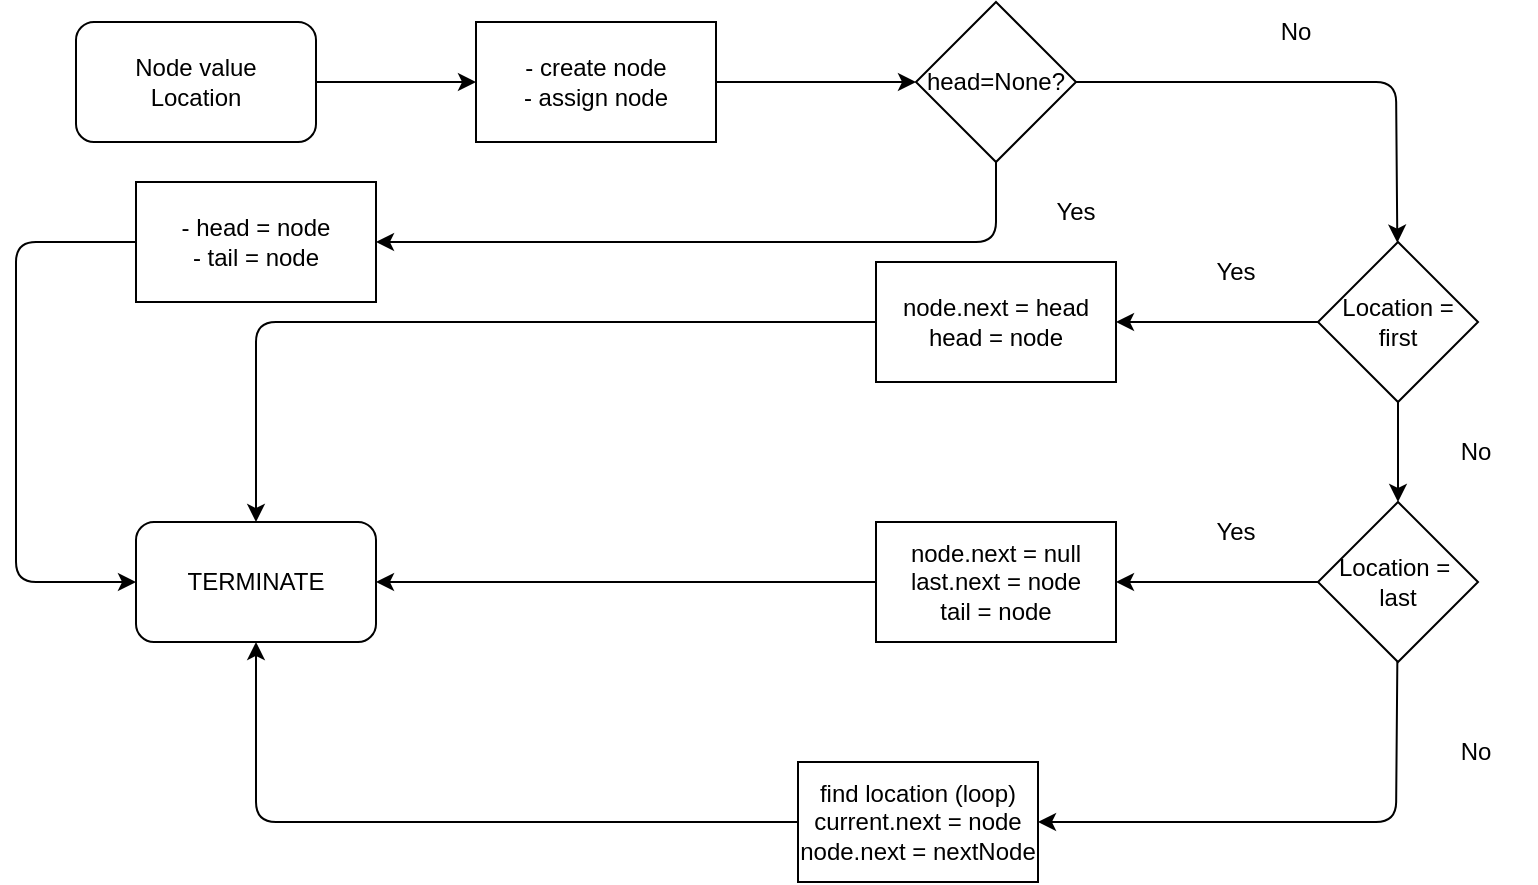<mxfile>
    <diagram id="xL2eIqNfX12j3JZcTuSS" name="Page-1">
        <mxGraphModel dx="1002" dy="611" grid="1" gridSize="10" guides="1" tooltips="1" connect="1" arrows="1" fold="1" page="1" pageScale="1" pageWidth="850" pageHeight="1100" math="0" shadow="0">
            <root>
                <mxCell id="0"/>
                <mxCell id="1" parent="0"/>
                <mxCell id="40" value="" style="edgeStyle=none;html=1;" edge="1" parent="1" source="32" target="39">
                    <mxGeometry relative="1" as="geometry"/>
                </mxCell>
                <mxCell id="32" value="Node value&lt;br&gt;Location" style="rounded=1;whiteSpace=wrap;html=1;" vertex="1" parent="1">
                    <mxGeometry x="70" y="70" width="120" height="60" as="geometry"/>
                </mxCell>
                <mxCell id="42" value="" style="edgeStyle=none;html=1;" edge="1" parent="1" source="39" target="41">
                    <mxGeometry relative="1" as="geometry"/>
                </mxCell>
                <mxCell id="39" value="- create node&lt;br&gt;- assign node" style="rounded=0;whiteSpace=wrap;html=1;" vertex="1" parent="1">
                    <mxGeometry x="270" y="70" width="120" height="60" as="geometry"/>
                </mxCell>
                <mxCell id="44" value="" style="edgeStyle=none;html=1;exitX=0.5;exitY=1;exitDx=0;exitDy=0;" edge="1" parent="1" source="41" target="43">
                    <mxGeometry relative="1" as="geometry">
                        <mxPoint x="510" y="150" as="sourcePoint"/>
                        <Array as="points">
                            <mxPoint x="530" y="180"/>
                            <mxPoint x="390" y="180"/>
                        </Array>
                    </mxGeometry>
                </mxCell>
                <mxCell id="50" value="" style="edgeStyle=none;html=1;" edge="1" parent="1" source="41" target="49">
                    <mxGeometry relative="1" as="geometry">
                        <Array as="points">
                            <mxPoint x="730" y="100"/>
                        </Array>
                    </mxGeometry>
                </mxCell>
                <mxCell id="41" value="head=None?" style="rhombus;whiteSpace=wrap;html=1;rounded=0;" vertex="1" parent="1">
                    <mxGeometry x="490" y="60" width="80" height="80" as="geometry"/>
                </mxCell>
                <mxCell id="60" value="" style="edgeStyle=none;html=1;" edge="1" parent="1" source="43" target="47">
                    <mxGeometry relative="1" as="geometry">
                        <Array as="points">
                            <mxPoint x="40" y="180"/>
                            <mxPoint x="40" y="350"/>
                        </Array>
                    </mxGeometry>
                </mxCell>
                <mxCell id="43" value="- head = node&lt;br&gt;- tail = node" style="whiteSpace=wrap;html=1;rounded=0;" vertex="1" parent="1">
                    <mxGeometry x="100" y="150" width="120" height="60" as="geometry"/>
                </mxCell>
                <mxCell id="47" value="TERMINATE" style="rounded=1;whiteSpace=wrap;html=1;" vertex="1" parent="1">
                    <mxGeometry x="100" y="320" width="120" height="60" as="geometry"/>
                </mxCell>
                <mxCell id="52" value="" style="edgeStyle=none;html=1;" edge="1" parent="1" source="49" target="51">
                    <mxGeometry relative="1" as="geometry"/>
                </mxCell>
                <mxCell id="55" value="" style="edgeStyle=none;html=1;" edge="1" parent="1" source="49" target="54">
                    <mxGeometry relative="1" as="geometry"/>
                </mxCell>
                <mxCell id="49" value="Location = first" style="rhombus;whiteSpace=wrap;html=1;rounded=0;" vertex="1" parent="1">
                    <mxGeometry x="691" y="180" width="80" height="80" as="geometry"/>
                </mxCell>
                <mxCell id="59" value="" style="edgeStyle=none;html=1;" edge="1" parent="1" source="51" target="47">
                    <mxGeometry relative="1" as="geometry">
                        <Array as="points">
                            <mxPoint x="310" y="220"/>
                            <mxPoint x="160" y="220"/>
                        </Array>
                    </mxGeometry>
                </mxCell>
                <mxCell id="51" value="node.next = head&lt;br&gt;head = node" style="whiteSpace=wrap;html=1;rounded=0;" vertex="1" parent="1">
                    <mxGeometry x="470" y="190" width="120" height="60" as="geometry"/>
                </mxCell>
                <mxCell id="57" value="" style="edgeStyle=none;html=1;" edge="1" parent="1" source="54" target="56">
                    <mxGeometry relative="1" as="geometry"/>
                </mxCell>
                <mxCell id="62" value="" style="edgeStyle=none;html=1;" edge="1" parent="1" source="54" target="61">
                    <mxGeometry relative="1" as="geometry">
                        <Array as="points">
                            <mxPoint x="730" y="470"/>
                        </Array>
                    </mxGeometry>
                </mxCell>
                <mxCell id="54" value="Location =&amp;nbsp;&lt;br&gt;last" style="rhombus;whiteSpace=wrap;html=1;" vertex="1" parent="1">
                    <mxGeometry x="691" y="310" width="80" height="80" as="geometry"/>
                </mxCell>
                <mxCell id="58" value="" style="edgeStyle=none;html=1;" edge="1" parent="1" source="56" target="47">
                    <mxGeometry relative="1" as="geometry"/>
                </mxCell>
                <mxCell id="56" value="node.next = null&lt;br&gt;last.next = node&lt;br&gt;tail = node" style="rounded=0;whiteSpace=wrap;html=1;" vertex="1" parent="1">
                    <mxGeometry x="470" y="320" width="120" height="60" as="geometry"/>
                </mxCell>
                <mxCell id="63" value="" style="edgeStyle=none;html=1;" edge="1" parent="1" source="61" target="47">
                    <mxGeometry relative="1" as="geometry">
                        <Array as="points">
                            <mxPoint x="160" y="470"/>
                        </Array>
                    </mxGeometry>
                </mxCell>
                <mxCell id="61" value="find location (loop)&lt;br&gt;current.next = node&lt;br&gt;node.next = nextNode" style="whiteSpace=wrap;html=1;" vertex="1" parent="1">
                    <mxGeometry x="431" y="440" width="120" height="60" as="geometry"/>
                </mxCell>
                <mxCell id="64" value="No" style="text;strokeColor=none;align=center;fillColor=none;html=1;verticalAlign=middle;whiteSpace=wrap;rounded=0;" vertex="1" parent="1">
                    <mxGeometry x="740" y="270" width="60" height="30" as="geometry"/>
                </mxCell>
                <mxCell id="65" value="Yes" style="text;strokeColor=none;align=center;fillColor=none;html=1;verticalAlign=middle;whiteSpace=wrap;rounded=0;" vertex="1" parent="1">
                    <mxGeometry x="540" y="150" width="60" height="30" as="geometry"/>
                </mxCell>
                <mxCell id="66" value="Yes" style="text;strokeColor=none;align=center;fillColor=none;html=1;verticalAlign=middle;whiteSpace=wrap;rounded=0;" vertex="1" parent="1">
                    <mxGeometry x="620" y="180" width="60" height="30" as="geometry"/>
                </mxCell>
                <mxCell id="67" value="Yes" style="text;strokeColor=none;align=center;fillColor=none;html=1;verticalAlign=middle;whiteSpace=wrap;rounded=0;" vertex="1" parent="1">
                    <mxGeometry x="620" y="310" width="60" height="30" as="geometry"/>
                </mxCell>
                <mxCell id="68" value="No" style="text;strokeColor=none;align=center;fillColor=none;html=1;verticalAlign=middle;whiteSpace=wrap;rounded=0;" vertex="1" parent="1">
                    <mxGeometry x="740" y="420" width="60" height="30" as="geometry"/>
                </mxCell>
                <mxCell id="69" value="No" style="text;strokeColor=none;align=center;fillColor=none;html=1;verticalAlign=middle;whiteSpace=wrap;rounded=0;" vertex="1" parent="1">
                    <mxGeometry x="650" y="60" width="60" height="30" as="geometry"/>
                </mxCell>
            </root>
        </mxGraphModel>
    </diagram>
</mxfile>